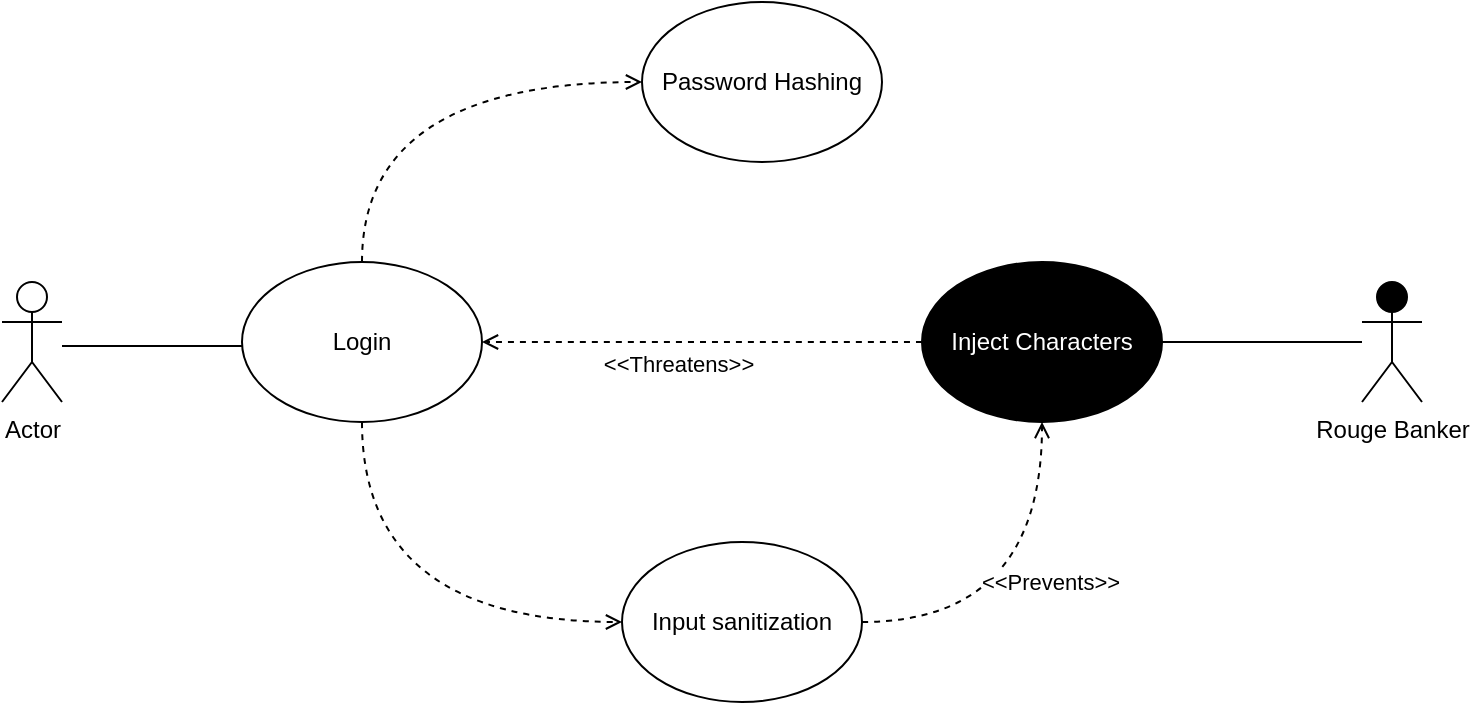 <mxfile version="15.2.7" type="device"><diagram id="7q6WzZqFf9v9yzIv_zda" name="Use case"><mxGraphModel dx="1106" dy="997" grid="1" gridSize="10" guides="1" tooltips="1" connect="1" arrows="1" fold="1" page="1" pageScale="1" pageWidth="850" pageHeight="1100" math="0" shadow="0"><root><mxCell id="0"/><mxCell id="1" parent="0"/><mxCell id="SSoZlEEdxV4zL4xD8buy-2" value="Actor" style="shape=umlActor;verticalLabelPosition=bottom;verticalAlign=top;html=1;outlineConnect=0;fillColor=#FFFFFF;" parent="1" vertex="1"><mxGeometry x="80" y="180" width="30" height="60" as="geometry"/></mxCell><mxCell id="SSoZlEEdxV4zL4xD8buy-3" value="" style="endArrow=none;html=1;" parent="1" edge="1"><mxGeometry width="50" height="50" relative="1" as="geometry"><mxPoint x="110" y="212" as="sourcePoint"/><mxPoint x="200" y="212" as="targetPoint"/></mxGeometry></mxCell><mxCell id="okeo2Aa4OqrN3XAgRoa3-2" style="edgeStyle=orthogonalEdgeStyle;rounded=1;orthogonalLoop=1;jettySize=auto;html=1;entryX=0;entryY=0.5;entryDx=0;entryDy=0;dashed=1;strokeWidth=1;endFill=0;endArrow=open;curved=1;exitX=0.5;exitY=0;exitDx=0;exitDy=0;" edge="1" parent="1" source="SSoZlEEdxV4zL4xD8buy-4" target="okeo2Aa4OqrN3XAgRoa3-1"><mxGeometry relative="1" as="geometry"/></mxCell><mxCell id="SSoZlEEdxV4zL4xD8buy-4" value="Login" style="ellipse;whiteSpace=wrap;html=1;fillColor=#FFFFFF;" parent="1" vertex="1"><mxGeometry x="200" y="170" width="120" height="80" as="geometry"/></mxCell><mxCell id="SSoZlEEdxV4zL4xD8buy-5" value="Input sanitization" style="ellipse;whiteSpace=wrap;html=1;fillColor=#FFFFFF;" parent="1" vertex="1"><mxGeometry x="390" y="310" width="120" height="80" as="geometry"/></mxCell><mxCell id="SSoZlEEdxV4zL4xD8buy-10" value="" style="endArrow=open;dashed=1;html=1;entryX=0;entryY=0.5;entryDx=0;entryDy=0;edgeStyle=orthogonalEdgeStyle;curved=1;endFill=0;strokeWidth=1;exitX=0.5;exitY=1;exitDx=0;exitDy=0;" parent="1" source="SSoZlEEdxV4zL4xD8buy-4" target="SSoZlEEdxV4zL4xD8buy-5" edge="1"><mxGeometry width="50" height="50" relative="1" as="geometry"><mxPoint x="180" y="340" as="sourcePoint"/><mxPoint x="170" y="320" as="targetPoint"/></mxGeometry></mxCell><mxCell id="okeo2Aa4OqrN3XAgRoa3-1" value="Password Hashing" style="ellipse;whiteSpace=wrap;html=1;" vertex="1" parent="1"><mxGeometry x="400" y="40" width="120" height="80" as="geometry"/></mxCell><mxCell id="okeo2Aa4OqrN3XAgRoa3-3" style="edgeStyle=orthogonalEdgeStyle;rounded=0;orthogonalLoop=1;jettySize=auto;html=1;entryX=1;entryY=0.5;entryDx=0;entryDy=0;endArrow=none;endFill=0;" edge="1" parent="1" source="okeo2Aa4OqrN3XAgRoa3-4"><mxGeometry relative="1" as="geometry"><mxPoint x="660" y="210" as="targetPoint"/></mxGeometry></mxCell><mxCell id="okeo2Aa4OqrN3XAgRoa3-4" value="Rouge Banker" style="shape=umlActor;verticalLabelPosition=bottom;verticalAlign=top;html=1;outlineConnect=0;fillColor=#000000;" vertex="1" parent="1"><mxGeometry x="760" y="180" width="30" height="60" as="geometry"/></mxCell><mxCell id="okeo2Aa4OqrN3XAgRoa3-5" style="edgeStyle=orthogonalEdgeStyle;curved=1;rounded=0;orthogonalLoop=1;jettySize=auto;html=1;entryX=1;entryY=0.5;entryDx=0;entryDy=0;dashed=1;endArrow=open;endFill=0;strokeWidth=1;" edge="1" parent="1" source="okeo2Aa4OqrN3XAgRoa3-7"><mxGeometry relative="1" as="geometry"><mxPoint x="320" y="210" as="targetPoint"/></mxGeometry></mxCell><mxCell id="okeo2Aa4OqrN3XAgRoa3-6" value="&amp;lt;&amp;lt;Threatens&amp;gt;&amp;gt;" style="edgeLabel;html=1;align=center;verticalAlign=middle;resizable=0;points=[];" vertex="1" connectable="0" parent="okeo2Aa4OqrN3XAgRoa3-5"><mxGeometry x="0.114" y="1" relative="1" as="geometry"><mxPoint y="9" as="offset"/></mxGeometry></mxCell><mxCell id="okeo2Aa4OqrN3XAgRoa3-7" value="Inject Characters" style="ellipse;whiteSpace=wrap;html=1;fillColor=#000000;fontColor=#FFFFFF;" vertex="1" parent="1"><mxGeometry x="540" y="170" width="120" height="80" as="geometry"/></mxCell><mxCell id="okeo2Aa4OqrN3XAgRoa3-8" style="edgeStyle=orthogonalEdgeStyle;curved=1;rounded=0;orthogonalLoop=1;jettySize=auto;html=1;dashed=1;endArrow=open;endFill=0;strokeWidth=1;exitX=1;exitY=0.5;exitDx=0;exitDy=0;entryX=0.5;entryY=1;entryDx=0;entryDy=0;" edge="1" parent="1" target="okeo2Aa4OqrN3XAgRoa3-7" source="SSoZlEEdxV4zL4xD8buy-5"><mxGeometry relative="1" as="geometry"><mxPoint x="430" y="280" as="targetPoint"/><mxPoint x="440" y="350" as="sourcePoint"/></mxGeometry></mxCell><mxCell id="okeo2Aa4OqrN3XAgRoa3-9" value="&amp;lt;&amp;lt;Prevents&amp;gt;&amp;gt;" style="edgeLabel;html=1;align=center;verticalAlign=middle;resizable=0;points=[];" vertex="1" connectable="0" parent="okeo2Aa4OqrN3XAgRoa3-8"><mxGeometry x="-0.229" y="23" relative="1" as="geometry"><mxPoint x="21" y="3" as="offset"/></mxGeometry></mxCell></root></mxGraphModel></diagram></mxfile>